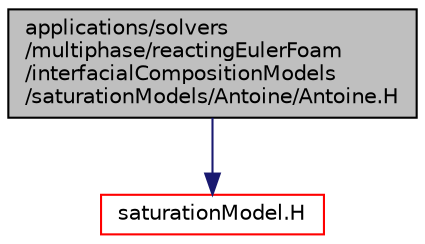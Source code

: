 digraph "applications/solvers/multiphase/reactingEulerFoam/interfacialCompositionModels/saturationModels/Antoine/Antoine.H"
{
  bgcolor="transparent";
  edge [fontname="Helvetica",fontsize="10",labelfontname="Helvetica",labelfontsize="10"];
  node [fontname="Helvetica",fontsize="10",shape=record];
  Node0 [label="applications/solvers\l/multiphase/reactingEulerFoam\l/interfacialCompositionModels\l/saturationModels/Antoine/Antoine.H",height=0.2,width=0.4,color="black", fillcolor="grey75", style="filled", fontcolor="black"];
  Node0 -> Node1 [color="midnightblue",fontsize="10",style="solid",fontname="Helvetica"];
  Node1 [label="saturationModel.H",height=0.2,width=0.4,color="red",URL="$a21035.html"];
}
